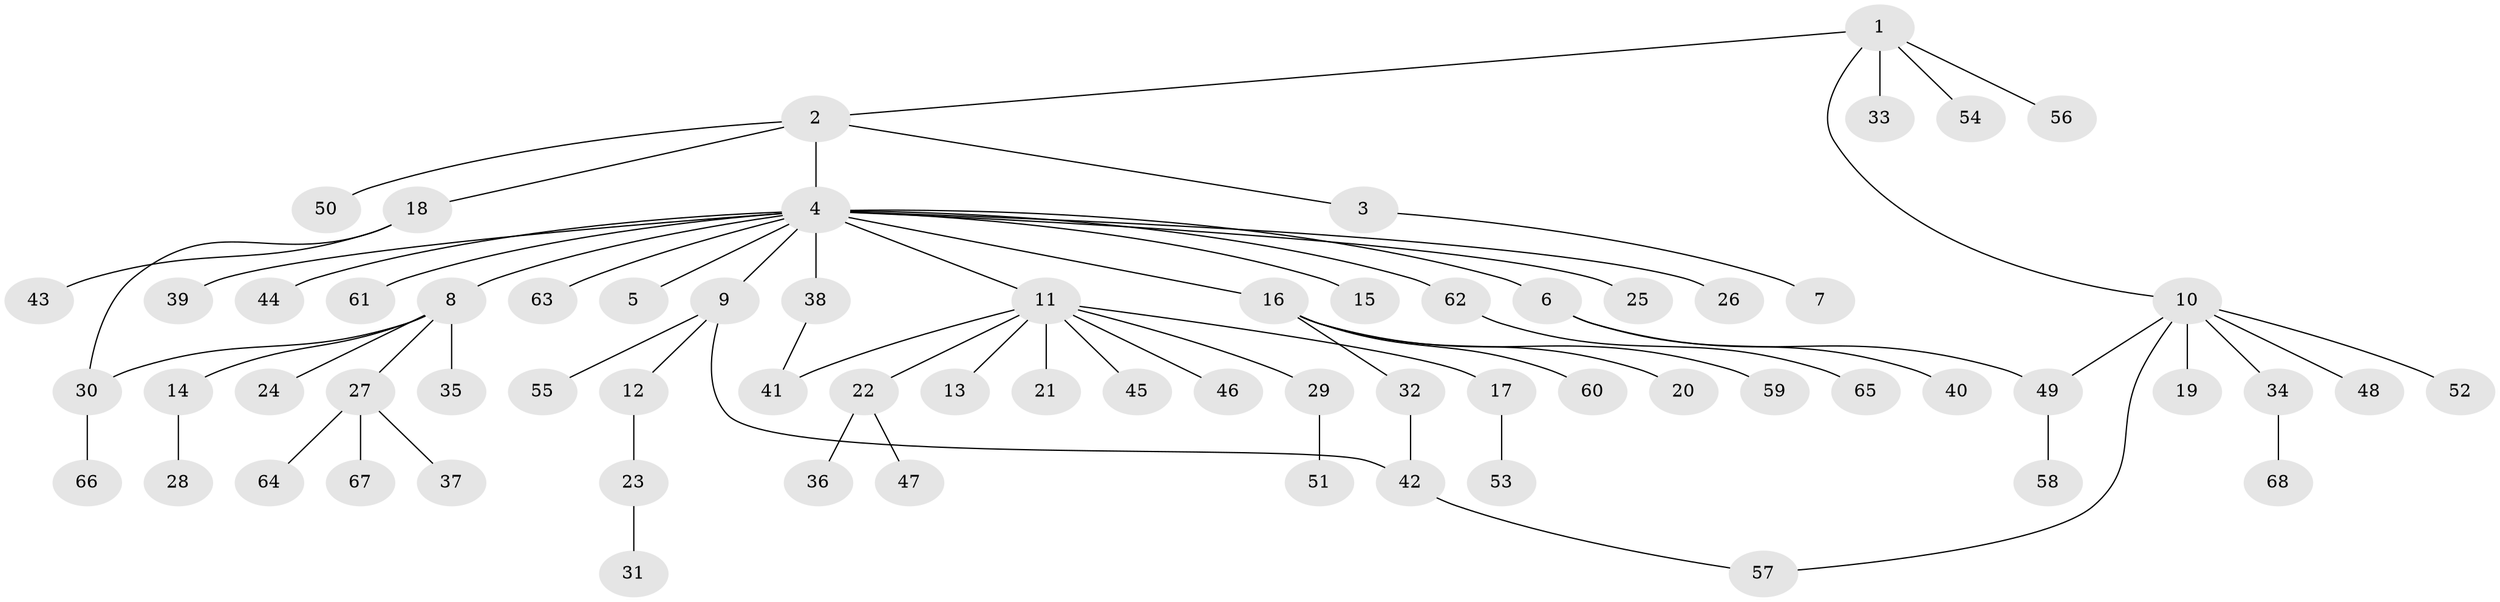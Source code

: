 // Generated by graph-tools (version 1.1) at 2025/50/03/09/25 03:50:01]
// undirected, 68 vertices, 72 edges
graph export_dot {
graph [start="1"]
  node [color=gray90,style=filled];
  1;
  2;
  3;
  4;
  5;
  6;
  7;
  8;
  9;
  10;
  11;
  12;
  13;
  14;
  15;
  16;
  17;
  18;
  19;
  20;
  21;
  22;
  23;
  24;
  25;
  26;
  27;
  28;
  29;
  30;
  31;
  32;
  33;
  34;
  35;
  36;
  37;
  38;
  39;
  40;
  41;
  42;
  43;
  44;
  45;
  46;
  47;
  48;
  49;
  50;
  51;
  52;
  53;
  54;
  55;
  56;
  57;
  58;
  59;
  60;
  61;
  62;
  63;
  64;
  65;
  66;
  67;
  68;
  1 -- 2;
  1 -- 10;
  1 -- 33;
  1 -- 54;
  1 -- 56;
  2 -- 3;
  2 -- 4;
  2 -- 18;
  2 -- 50;
  3 -- 7;
  4 -- 5;
  4 -- 6;
  4 -- 8;
  4 -- 9;
  4 -- 11;
  4 -- 15;
  4 -- 16;
  4 -- 25;
  4 -- 26;
  4 -- 38;
  4 -- 39;
  4 -- 44;
  4 -- 61;
  4 -- 62;
  4 -- 63;
  6 -- 40;
  6 -- 49;
  8 -- 14;
  8 -- 24;
  8 -- 27;
  8 -- 30;
  8 -- 35;
  9 -- 12;
  9 -- 42;
  9 -- 55;
  10 -- 19;
  10 -- 34;
  10 -- 48;
  10 -- 49;
  10 -- 52;
  10 -- 57;
  11 -- 13;
  11 -- 17;
  11 -- 21;
  11 -- 22;
  11 -- 29;
  11 -- 41;
  11 -- 45;
  11 -- 46;
  12 -- 23;
  14 -- 28;
  16 -- 20;
  16 -- 32;
  16 -- 59;
  16 -- 60;
  17 -- 53;
  18 -- 30;
  18 -- 43;
  22 -- 36;
  22 -- 47;
  23 -- 31;
  27 -- 37;
  27 -- 64;
  27 -- 67;
  29 -- 51;
  30 -- 66;
  32 -- 42;
  34 -- 68;
  38 -- 41;
  42 -- 57;
  49 -- 58;
  62 -- 65;
}

